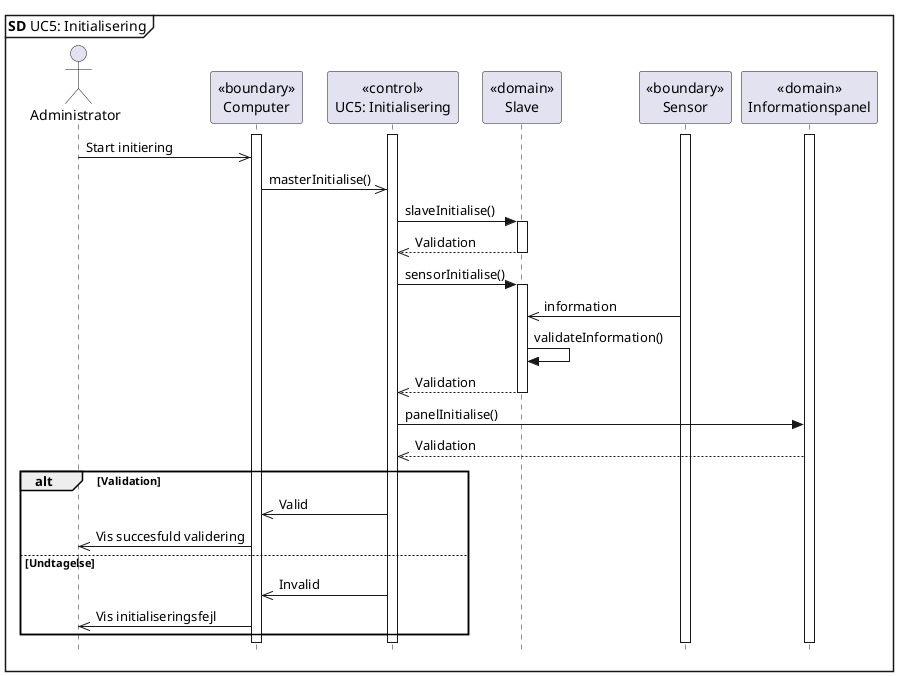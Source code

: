 @startuml UC5 SD
skinparam style strictuml

mainframe **SD** UC5: Initialisering

actor       Administrator      as admin
participant "<<boundary>>\nComputer" as PC
participant "<<control>>\nUC5: Initialisering" as master
participant "<<domain>>\nSlave" as slave
participant "<<boundary>>\nSensor" as sensor
participant "<<domain>>\nInformationspanel" as panel

activate master
activate PC
activate sensor
activate panel
admin ->> PC : Start initiering
PC ->> master : masterInitialise()
master -> slave : slaveInitialise()
activate slave
master <<-- slave : Validation
deactivate slave
master -> slave : sensorInitialise()
activate slave
slave <<- sensor : information
slave -> slave : validateInformation()
master <<-- slave : Validation
deactivate slave
master -> panel : panelInitialise()
master <<-- panel : Validation
alt Validation
PC <<- master : Valid
admin <<- PC : Vis succesfuld validering
else Undtagelse
PC <<- master : Invalid
admin <<- PC : Vis initialiseringsfejl
end
@enduml
